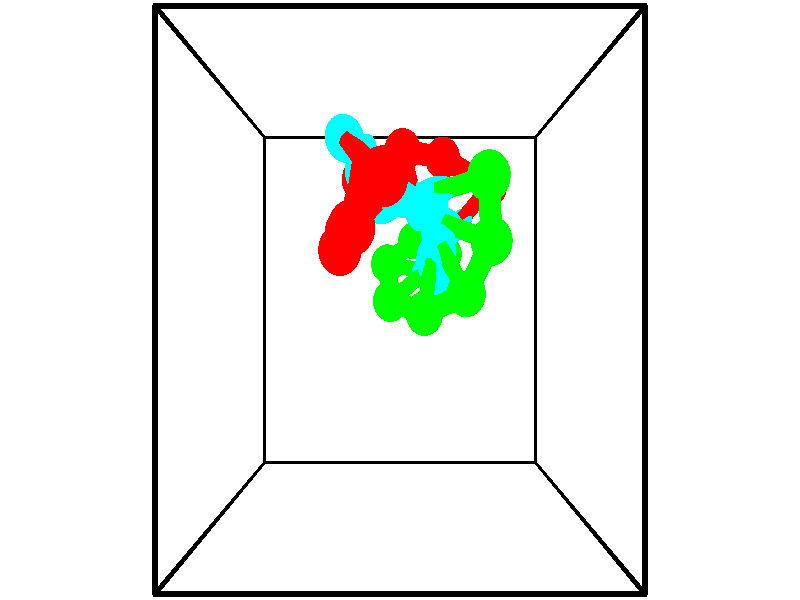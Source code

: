 // switches for output
#declare DRAW_BASES = 1; // possible values are 0, 1; only relevant for DNA ribbons
#declare DRAW_BASES_TYPE = 3; // possible values are 1, 2, 3; only relevant for DNA ribbons
#declare DRAW_FOG = 0; // set to 1 to enable fog

#include "colors.inc"

#include "transforms.inc"
background { rgb <1, 1, 1>}

#default {
   normal{
       ripples 0.25
       frequency 0.20
       turbulence 0.2
       lambda 5
   }
	finish {
		phong 0.1
		phong_size 40.
	}
}

// original window dimensions: 1024x640


// camera settings

camera {
	sky <-0, 1, 0>
	up <-0, 1, 0>
	right 1.6 * <1, 0, 0>
	location <2.5, 2.5, 11.1562>
	look_at <2.5, 2.5, 2.5>
	direction <0, 0, -8.6562>
	angle 67.0682
}


# declare cpy_camera_pos = <2.5, 2.5, 11.1562>;
# if (DRAW_FOG = 1)
fog {
	fog_type 2
	up vnormalize(cpy_camera_pos)
	color rgbt<1,1,1,0.3>
	distance 1e-5
	fog_alt 3e-3
	fog_offset 4
}
# end


// LIGHTS

# declare lum = 6;
global_settings {
	ambient_light rgb lum * <0.05, 0.05, 0.05>
	max_trace_level 15
}# declare cpy_direct_light_amount = 0.25;
light_source
{	1000 * <-1, -1, 1>,
	rgb lum * cpy_direct_light_amount
	parallel
}

light_source
{	1000 * <1, 1, -1>,
	rgb lum * cpy_direct_light_amount
	parallel
}

// strand 0

// nucleotide -1

// particle -1
sphere {
	<2.331253, 3.507871, 5.238626> 0.250000
	pigment { color rgbt <1,0,0,0> }
	no_shadow
}
cylinder {
	<2.094098, 3.738216, 5.013462>,  <1.951805, 3.876424, 4.878364>, 0.100000
	pigment { color rgbt <1,0,0,0> }
	no_shadow
}
cylinder {
	<2.094098, 3.738216, 5.013462>,  <2.331253, 3.507871, 5.238626>, 0.100000
	pigment { color rgbt <1,0,0,0> }
	no_shadow
}

// particle -1
sphere {
	<2.094098, 3.738216, 5.013462> 0.100000
	pigment { color rgbt <1,0,0,0> }
	no_shadow
}
sphere {
	0, 1
	scale<0.080000,0.200000,0.300000>
	matrix <0.523313, -0.255778, -0.812847,
		-0.612068, -0.776505, -0.149710,
		-0.592887, 0.575863, -0.562909,
		1.916232, 3.910975, 4.844589>
	pigment { color rgbt <0,1,1,0> }
	no_shadow
}
cylinder {
	<1.988691, 3.137317, 4.775102>,  <2.331253, 3.507871, 5.238626>, 0.130000
	pigment { color rgbt <1,0,0,0> }
	no_shadow
}

// nucleotide -1

// particle -1
sphere {
	<1.988691, 3.137317, 4.775102> 0.250000
	pigment { color rgbt <1,0,0,0> }
	no_shadow
}
cylinder {
	<2.035153, 3.501881, 4.617195>,  <2.063031, 3.720619, 4.522451>, 0.100000
	pigment { color rgbt <1,0,0,0> }
	no_shadow
}
cylinder {
	<2.035153, 3.501881, 4.617195>,  <1.988691, 3.137317, 4.775102>, 0.100000
	pigment { color rgbt <1,0,0,0> }
	no_shadow
}

// particle -1
sphere {
	<2.035153, 3.501881, 4.617195> 0.100000
	pigment { color rgbt <1,0,0,0> }
	no_shadow
}
sphere {
	0, 1
	scale<0.080000,0.200000,0.300000>
	matrix <0.484515, -0.398954, -0.778512,
		-0.867037, -0.100840, -0.487932,
		0.116157, 0.911409, -0.394766,
		2.070000, 3.775304, 4.498765>
	pigment { color rgbt <0,1,1,0> }
	no_shadow
}
cylinder {
	<1.802903, 2.983093, 4.149503>,  <1.988691, 3.137317, 4.775102>, 0.130000
	pigment { color rgbt <1,0,0,0> }
	no_shadow
}

// nucleotide -1

// particle -1
sphere {
	<1.802903, 2.983093, 4.149503> 0.250000
	pigment { color rgbt <1,0,0,0> }
	no_shadow
}
cylinder {
	<2.019131, 3.319534, 4.142246>,  <2.148867, 3.521399, 4.137892>, 0.100000
	pigment { color rgbt <1,0,0,0> }
	no_shadow
}
cylinder {
	<2.019131, 3.319534, 4.142246>,  <1.802903, 2.983093, 4.149503>, 0.100000
	pigment { color rgbt <1,0,0,0> }
	no_shadow
}

// particle -1
sphere {
	<2.019131, 3.319534, 4.142246> 0.100000
	pigment { color rgbt <1,0,0,0> }
	no_shadow
}
sphere {
	0, 1
	scale<0.080000,0.200000,0.300000>
	matrix <0.349066, -0.243856, -0.904813,
		-0.765466, 0.482781, -0.425422,
		0.540569, 0.841104, -0.018141,
		2.181301, 3.571866, 4.136804>
	pigment { color rgbt <0,1,1,0> }
	no_shadow
}
cylinder {
	<1.786134, 3.234591, 3.379161>,  <1.802903, 2.983093, 4.149503>, 0.130000
	pigment { color rgbt <1,0,0,0> }
	no_shadow
}

// nucleotide -1

// particle -1
sphere {
	<1.786134, 3.234591, 3.379161> 0.250000
	pigment { color rgbt <1,0,0,0> }
	no_shadow
}
cylinder {
	<2.110862, 3.386261, 3.556778>,  <2.305698, 3.477263, 3.663348>, 0.100000
	pigment { color rgbt <1,0,0,0> }
	no_shadow
}
cylinder {
	<2.110862, 3.386261, 3.556778>,  <1.786134, 3.234591, 3.379161>, 0.100000
	pigment { color rgbt <1,0,0,0> }
	no_shadow
}

// particle -1
sphere {
	<2.110862, 3.386261, 3.556778> 0.100000
	pigment { color rgbt <1,0,0,0> }
	no_shadow
}
sphere {
	0, 1
	scale<0.080000,0.200000,0.300000>
	matrix <0.511587, -0.095296, -0.853931,
		-0.281475, 0.920404, -0.271344,
		0.811819, 0.379176, 0.444043,
		2.354408, 3.500014, 3.689991>
	pigment { color rgbt <0,1,1,0> }
	no_shadow
}
cylinder {
	<1.965559, 3.851189, 3.007016>,  <1.786134, 3.234591, 3.379161>, 0.130000
	pigment { color rgbt <1,0,0,0> }
	no_shadow
}

// nucleotide -1

// particle -1
sphere {
	<1.965559, 3.851189, 3.007016> 0.250000
	pigment { color rgbt <1,0,0,0> }
	no_shadow
}
cylinder {
	<2.282430, 3.704540, 3.202175>,  <2.472552, 3.616551, 3.319271>, 0.100000
	pigment { color rgbt <1,0,0,0> }
	no_shadow
}
cylinder {
	<2.282430, 3.704540, 3.202175>,  <1.965559, 3.851189, 3.007016>, 0.100000
	pigment { color rgbt <1,0,0,0> }
	no_shadow
}

// particle -1
sphere {
	<2.282430, 3.704540, 3.202175> 0.100000
	pigment { color rgbt <1,0,0,0> }
	no_shadow
}
sphere {
	0, 1
	scale<0.080000,0.200000,0.300000>
	matrix <0.525275, 0.002577, -0.850929,
		0.310711, 0.930367, 0.194619,
		0.792177, -0.366621, 0.487897,
		2.520083, 3.594554, 3.348544>
	pigment { color rgbt <0,1,1,0> }
	no_shadow
}
cylinder {
	<2.535498, 4.216704, 2.844472>,  <1.965559, 3.851189, 3.007016>, 0.130000
	pigment { color rgbt <1,0,0,0> }
	no_shadow
}

// nucleotide -1

// particle -1
sphere {
	<2.535498, 4.216704, 2.844472> 0.250000
	pigment { color rgbt <1,0,0,0> }
	no_shadow
}
cylinder {
	<2.642840, 3.842625, 2.936897>,  <2.707246, 3.618177, 2.992353>, 0.100000
	pigment { color rgbt <1,0,0,0> }
	no_shadow
}
cylinder {
	<2.642840, 3.842625, 2.936897>,  <2.535498, 4.216704, 2.844472>, 0.100000
	pigment { color rgbt <1,0,0,0> }
	no_shadow
}

// particle -1
sphere {
	<2.642840, 3.842625, 2.936897> 0.100000
	pigment { color rgbt <1,0,0,0> }
	no_shadow
}
sphere {
	0, 1
	scale<0.080000,0.200000,0.300000>
	matrix <0.483937, -0.076522, -0.871751,
		0.832941, 0.345759, 0.432042,
		0.268355, -0.935198, 0.231064,
		2.723347, 3.562065, 3.006217>
	pigment { color rgbt <0,1,1,0> }
	no_shadow
}
cylinder {
	<3.112780, 4.210776, 2.437598>,  <2.535498, 4.216704, 2.844472>, 0.130000
	pigment { color rgbt <1,0,0,0> }
	no_shadow
}

// nucleotide -1

// particle -1
sphere {
	<3.112780, 4.210776, 2.437598> 0.250000
	pigment { color rgbt <1,0,0,0> }
	no_shadow
}
cylinder {
	<3.040490, 3.832535, 2.545799>,  <2.997116, 3.605590, 2.610720>, 0.100000
	pigment { color rgbt <1,0,0,0> }
	no_shadow
}
cylinder {
	<3.040490, 3.832535, 2.545799>,  <3.112780, 4.210776, 2.437598>, 0.100000
	pigment { color rgbt <1,0,0,0> }
	no_shadow
}

// particle -1
sphere {
	<3.040490, 3.832535, 2.545799> 0.100000
	pigment { color rgbt <1,0,0,0> }
	no_shadow
}
sphere {
	0, 1
	scale<0.080000,0.200000,0.300000>
	matrix <0.420737, -0.322927, -0.847761,
		0.888999, -0.039401, 0.456211,
		-0.180725, -0.945604, 0.270504,
		2.986273, 3.548854, 2.626951>
	pigment { color rgbt <0,1,1,0> }
	no_shadow
}
cylinder {
	<3.806911, 3.879651, 2.357593>,  <3.112780, 4.210776, 2.437598>, 0.130000
	pigment { color rgbt <1,0,0,0> }
	no_shadow
}

// nucleotide -1

// particle -1
sphere {
	<3.806911, 3.879651, 2.357593> 0.250000
	pigment { color rgbt <1,0,0,0> }
	no_shadow
}
cylinder {
	<3.524305, 3.596958, 2.342789>,  <3.354742, 3.427343, 2.333906>, 0.100000
	pigment { color rgbt <1,0,0,0> }
	no_shadow
}
cylinder {
	<3.524305, 3.596958, 2.342789>,  <3.806911, 3.879651, 2.357593>, 0.100000
	pigment { color rgbt <1,0,0,0> }
	no_shadow
}

// particle -1
sphere {
	<3.524305, 3.596958, 2.342789> 0.100000
	pigment { color rgbt <1,0,0,0> }
	no_shadow
}
sphere {
	0, 1
	scale<0.080000,0.200000,0.300000>
	matrix <0.489726, -0.450482, -0.746481,
		0.510889, -0.545524, 0.664376,
		-0.706513, -0.706731, -0.037011,
		3.312351, 3.384939, 2.331685>
	pigment { color rgbt <0,1,1,0> }
	no_shadow
}
// strand 1

// nucleotide -1

// particle -1
sphere {
	<3.291938, 3.145046, 0.949571> 0.250000
	pigment { color rgbt <0,1,0,0> }
	no_shadow
}
cylinder {
	<3.176865, 2.804672, 1.125366>,  <3.107820, 2.600448, 1.230844>, 0.100000
	pigment { color rgbt <0,1,0,0> }
	no_shadow
}
cylinder {
	<3.176865, 2.804672, 1.125366>,  <3.291938, 3.145046, 0.949571>, 0.100000
	pigment { color rgbt <0,1,0,0> }
	no_shadow
}

// particle -1
sphere {
	<3.176865, 2.804672, 1.125366> 0.100000
	pigment { color rgbt <0,1,0,0> }
	no_shadow
}
sphere {
	0, 1
	scale<0.080000,0.200000,0.300000>
	matrix <-0.121126, 0.487530, 0.864663,
		-0.950035, 0.195517, -0.243325,
		-0.287684, -0.850933, 0.439489,
		3.090559, 2.549392, 1.257213>
	pigment { color rgbt <0,1,1,0> }
	no_shadow
}
cylinder {
	<2.718837, 3.302269, 1.342385>,  <3.291938, 3.145046, 0.949571>, 0.130000
	pigment { color rgbt <0,1,0,0> }
	no_shadow
}

// nucleotide -1

// particle -1
sphere {
	<2.718837, 3.302269, 1.342385> 0.250000
	pigment { color rgbt <0,1,0,0> }
	no_shadow
}
cylinder {
	<2.938530, 3.006226, 1.497604>,  <3.070346, 2.828599, 1.590736>, 0.100000
	pigment { color rgbt <0,1,0,0> }
	no_shadow
}
cylinder {
	<2.938530, 3.006226, 1.497604>,  <2.718837, 3.302269, 1.342385>, 0.100000
	pigment { color rgbt <0,1,0,0> }
	no_shadow
}

// particle -1
sphere {
	<2.938530, 3.006226, 1.497604> 0.100000
	pigment { color rgbt <0,1,0,0> }
	no_shadow
}
sphere {
	0, 1
	scale<0.080000,0.200000,0.300000>
	matrix <-0.143342, 0.374036, 0.916269,
		-0.823283, -0.558869, 0.099345,
		0.549234, -0.740109, 0.388048,
		3.103300, 2.784193, 1.614019>
	pigment { color rgbt <0,1,1,0> }
	no_shadow
}
cylinder {
	<2.307061, 2.960822, 1.895924>,  <2.718837, 3.302269, 1.342385>, 0.130000
	pigment { color rgbt <0,1,0,0> }
	no_shadow
}

// nucleotide -1

// particle -1
sphere {
	<2.307061, 2.960822, 1.895924> 0.250000
	pigment { color rgbt <0,1,0,0> }
	no_shadow
}
cylinder {
	<2.693531, 2.895836, 1.976036>,  <2.925413, 2.856844, 2.024103>, 0.100000
	pigment { color rgbt <0,1,0,0> }
	no_shadow
}
cylinder {
	<2.693531, 2.895836, 1.976036>,  <2.307061, 2.960822, 1.895924>, 0.100000
	pigment { color rgbt <0,1,0,0> }
	no_shadow
}

// particle -1
sphere {
	<2.693531, 2.895836, 1.976036> 0.100000
	pigment { color rgbt <0,1,0,0> }
	no_shadow
}
sphere {
	0, 1
	scale<0.080000,0.200000,0.300000>
	matrix <-0.161338, 0.225073, 0.960891,
		-0.201190, -0.960701, 0.191248,
		0.966174, -0.162466, 0.200280,
		2.983383, 2.847096, 2.036120>
	pigment { color rgbt <0,1,1,0> }
	no_shadow
}
cylinder {
	<2.364295, 2.489508, 2.506624>,  <2.307061, 2.960822, 1.895924>, 0.130000
	pigment { color rgbt <0,1,0,0> }
	no_shadow
}

// nucleotide -1

// particle -1
sphere {
	<2.364295, 2.489508, 2.506624> 0.250000
	pigment { color rgbt <0,1,0,0> }
	no_shadow
}
cylinder {
	<2.688492, 2.715584, 2.445091>,  <2.883010, 2.851229, 2.408172>, 0.100000
	pigment { color rgbt <0,1,0,0> }
	no_shadow
}
cylinder {
	<2.688492, 2.715584, 2.445091>,  <2.364295, 2.489508, 2.506624>, 0.100000
	pigment { color rgbt <0,1,0,0> }
	no_shadow
}

// particle -1
sphere {
	<2.688492, 2.715584, 2.445091> 0.100000
	pigment { color rgbt <0,1,0,0> }
	no_shadow
}
sphere {
	0, 1
	scale<0.080000,0.200000,0.300000>
	matrix <-0.024367, 0.294928, 0.955209,
		0.585244, -0.770440, 0.252808,
		0.810491, 0.565190, -0.153831,
		2.931639, 2.885141, 2.398942>
	pigment { color rgbt <0,1,1,0> }
	no_shadow
}
cylinder {
	<2.825799, 2.350571, 3.090640>,  <2.364295, 2.489508, 2.506624>, 0.130000
	pigment { color rgbt <0,1,0,0> }
	no_shadow
}

// nucleotide -1

// particle -1
sphere {
	<2.825799, 2.350571, 3.090640> 0.250000
	pigment { color rgbt <0,1,0,0> }
	no_shadow
}
cylinder {
	<2.883904, 2.714848, 2.935959>,  <2.918766, 2.933414, 2.843150>, 0.100000
	pigment { color rgbt <0,1,0,0> }
	no_shadow
}
cylinder {
	<2.883904, 2.714848, 2.935959>,  <2.825799, 2.350571, 3.090640>, 0.100000
	pigment { color rgbt <0,1,0,0> }
	no_shadow
}

// particle -1
sphere {
	<2.883904, 2.714848, 2.935959> 0.100000
	pigment { color rgbt <0,1,0,0> }
	no_shadow
}
sphere {
	0, 1
	scale<0.080000,0.200000,0.300000>
	matrix <0.024464, 0.387424, 0.921577,
		0.989091, -0.143330, 0.033999,
		0.145262, 0.910692, -0.386704,
		2.927482, 2.988055, 2.819948>
	pigment { color rgbt <0,1,1,0> }
	no_shadow
}
cylinder {
	<3.348410, 2.565784, 3.411277>,  <2.825799, 2.350571, 3.090640>, 0.130000
	pigment { color rgbt <0,1,0,0> }
	no_shadow
}

// nucleotide -1

// particle -1
sphere {
	<3.348410, 2.565784, 3.411277> 0.250000
	pigment { color rgbt <0,1,0,0> }
	no_shadow
}
cylinder {
	<3.154697, 2.890144, 3.279877>,  <3.038470, 3.084761, 3.201037>, 0.100000
	pigment { color rgbt <0,1,0,0> }
	no_shadow
}
cylinder {
	<3.154697, 2.890144, 3.279877>,  <3.348410, 2.565784, 3.411277>, 0.100000
	pigment { color rgbt <0,1,0,0> }
	no_shadow
}

// particle -1
sphere {
	<3.154697, 2.890144, 3.279877> 0.100000
	pigment { color rgbt <0,1,0,0> }
	no_shadow
}
sphere {
	0, 1
	scale<0.080000,0.200000,0.300000>
	matrix <0.028289, 0.389783, 0.920472,
		0.874455, 0.436473, -0.211704,
		-0.484280, 0.810901, -0.328500,
		3.009413, 3.133415, 3.181327>
	pigment { color rgbt <0,1,1,0> }
	no_shadow
}
cylinder {
	<3.606721, 3.094046, 3.859551>,  <3.348410, 2.565784, 3.411277>, 0.130000
	pigment { color rgbt <0,1,0,0> }
	no_shadow
}

// nucleotide -1

// particle -1
sphere {
	<3.606721, 3.094046, 3.859551> 0.250000
	pigment { color rgbt <0,1,0,0> }
	no_shadow
}
cylinder {
	<3.260151, 3.222183, 3.706352>,  <3.052209, 3.299065, 3.614433>, 0.100000
	pigment { color rgbt <0,1,0,0> }
	no_shadow
}
cylinder {
	<3.260151, 3.222183, 3.706352>,  <3.606721, 3.094046, 3.859551>, 0.100000
	pigment { color rgbt <0,1,0,0> }
	no_shadow
}

// particle -1
sphere {
	<3.260151, 3.222183, 3.706352> 0.100000
	pigment { color rgbt <0,1,0,0> }
	no_shadow
}
sphere {
	0, 1
	scale<0.080000,0.200000,0.300000>
	matrix <-0.161973, 0.545254, 0.822474,
		0.472304, 0.774648, -0.420535,
		-0.866426, 0.320342, -0.382998,
		3.000223, 3.318286, 3.591453>
	pigment { color rgbt <0,1,1,0> }
	no_shadow
}
cylinder {
	<3.529513, 3.700350, 4.156985>,  <3.606721, 3.094046, 3.859551>, 0.130000
	pigment { color rgbt <0,1,0,0> }
	no_shadow
}

// nucleotide -1

// particle -1
sphere {
	<3.529513, 3.700350, 4.156985> 0.250000
	pigment { color rgbt <0,1,0,0> }
	no_shadow
}
cylinder {
	<3.158379, 3.620472, 4.030975>,  <2.935698, 3.572545, 3.955369>, 0.100000
	pigment { color rgbt <0,1,0,0> }
	no_shadow
}
cylinder {
	<3.158379, 3.620472, 4.030975>,  <3.529513, 3.700350, 4.156985>, 0.100000
	pigment { color rgbt <0,1,0,0> }
	no_shadow
}

// particle -1
sphere {
	<3.158379, 3.620472, 4.030975> 0.100000
	pigment { color rgbt <0,1,0,0> }
	no_shadow
}
sphere {
	0, 1
	scale<0.080000,0.200000,0.300000>
	matrix <-0.372699, 0.463202, 0.804077,
		-0.014651, 0.863461, -0.504202,
		-0.927837, -0.199696, -0.315025,
		2.880028, 3.560563, 3.936468>
	pigment { color rgbt <0,1,1,0> }
	no_shadow
}
// box output
cylinder {
	<0.000000, 0.000000, 0.000000>,  <5.000000, 0.000000, 0.000000>, 0.025000
	pigment { color rgbt <0,0,0,0> }
	no_shadow
}
cylinder {
	<0.000000, 0.000000, 0.000000>,  <0.000000, 5.000000, 0.000000>, 0.025000
	pigment { color rgbt <0,0,0,0> }
	no_shadow
}
cylinder {
	<0.000000, 0.000000, 0.000000>,  <0.000000, 0.000000, 5.000000>, 0.025000
	pigment { color rgbt <0,0,0,0> }
	no_shadow
}
cylinder {
	<5.000000, 5.000000, 5.000000>,  <0.000000, 5.000000, 5.000000>, 0.025000
	pigment { color rgbt <0,0,0,0> }
	no_shadow
}
cylinder {
	<5.000000, 5.000000, 5.000000>,  <5.000000, 0.000000, 5.000000>, 0.025000
	pigment { color rgbt <0,0,0,0> }
	no_shadow
}
cylinder {
	<5.000000, 5.000000, 5.000000>,  <5.000000, 5.000000, 0.000000>, 0.025000
	pigment { color rgbt <0,0,0,0> }
	no_shadow
}
cylinder {
	<0.000000, 0.000000, 5.000000>,  <0.000000, 5.000000, 5.000000>, 0.025000
	pigment { color rgbt <0,0,0,0> }
	no_shadow
}
cylinder {
	<0.000000, 0.000000, 5.000000>,  <5.000000, 0.000000, 5.000000>, 0.025000
	pigment { color rgbt <0,0,0,0> }
	no_shadow
}
cylinder {
	<5.000000, 5.000000, 0.000000>,  <0.000000, 5.000000, 0.000000>, 0.025000
	pigment { color rgbt <0,0,0,0> }
	no_shadow
}
cylinder {
	<5.000000, 5.000000, 0.000000>,  <5.000000, 0.000000, 0.000000>, 0.025000
	pigment { color rgbt <0,0,0,0> }
	no_shadow
}
cylinder {
	<5.000000, 0.000000, 5.000000>,  <5.000000, 0.000000, 0.000000>, 0.025000
	pigment { color rgbt <0,0,0,0> }
	no_shadow
}
cylinder {
	<0.000000, 5.000000, 0.000000>,  <0.000000, 5.000000, 5.000000>, 0.025000
	pigment { color rgbt <0,0,0,0> }
	no_shadow
}
// end of box output
